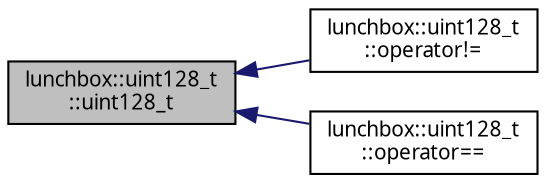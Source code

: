 digraph "lunchbox::uint128_t::uint128_t"
{
  edge [fontname="Sans",fontsize="10",labelfontname="Sans",labelfontsize="10"];
  node [fontname="Sans",fontsize="10",shape=record];
  rankdir="LR";
  Node1 [label="lunchbox::uint128_t\l::uint128_t",height=0.2,width=0.4,color="black", fillcolor="grey75", style="filled" fontcolor="black"];
  Node1 -> Node2 [dir="back",color="midnightblue",fontsize="10",style="solid",fontname="Sans"];
  Node2 [label="lunchbox::uint128_t\l::operator!=",height=0.2,width=0.4,color="black", fillcolor="white", style="filled",URL="$classlunchbox_1_1uint128__t.html#aa5df1de13e261a1f675bf9037d08d7fd"];
  Node1 -> Node3 [dir="back",color="midnightblue",fontsize="10",style="solid",fontname="Sans"];
  Node3 [label="lunchbox::uint128_t\l::operator==",height=0.2,width=0.4,color="black", fillcolor="white", style="filled",URL="$classlunchbox_1_1uint128__t.html#a6131d98fd3c6eb84366e13cca3980730"];
}

